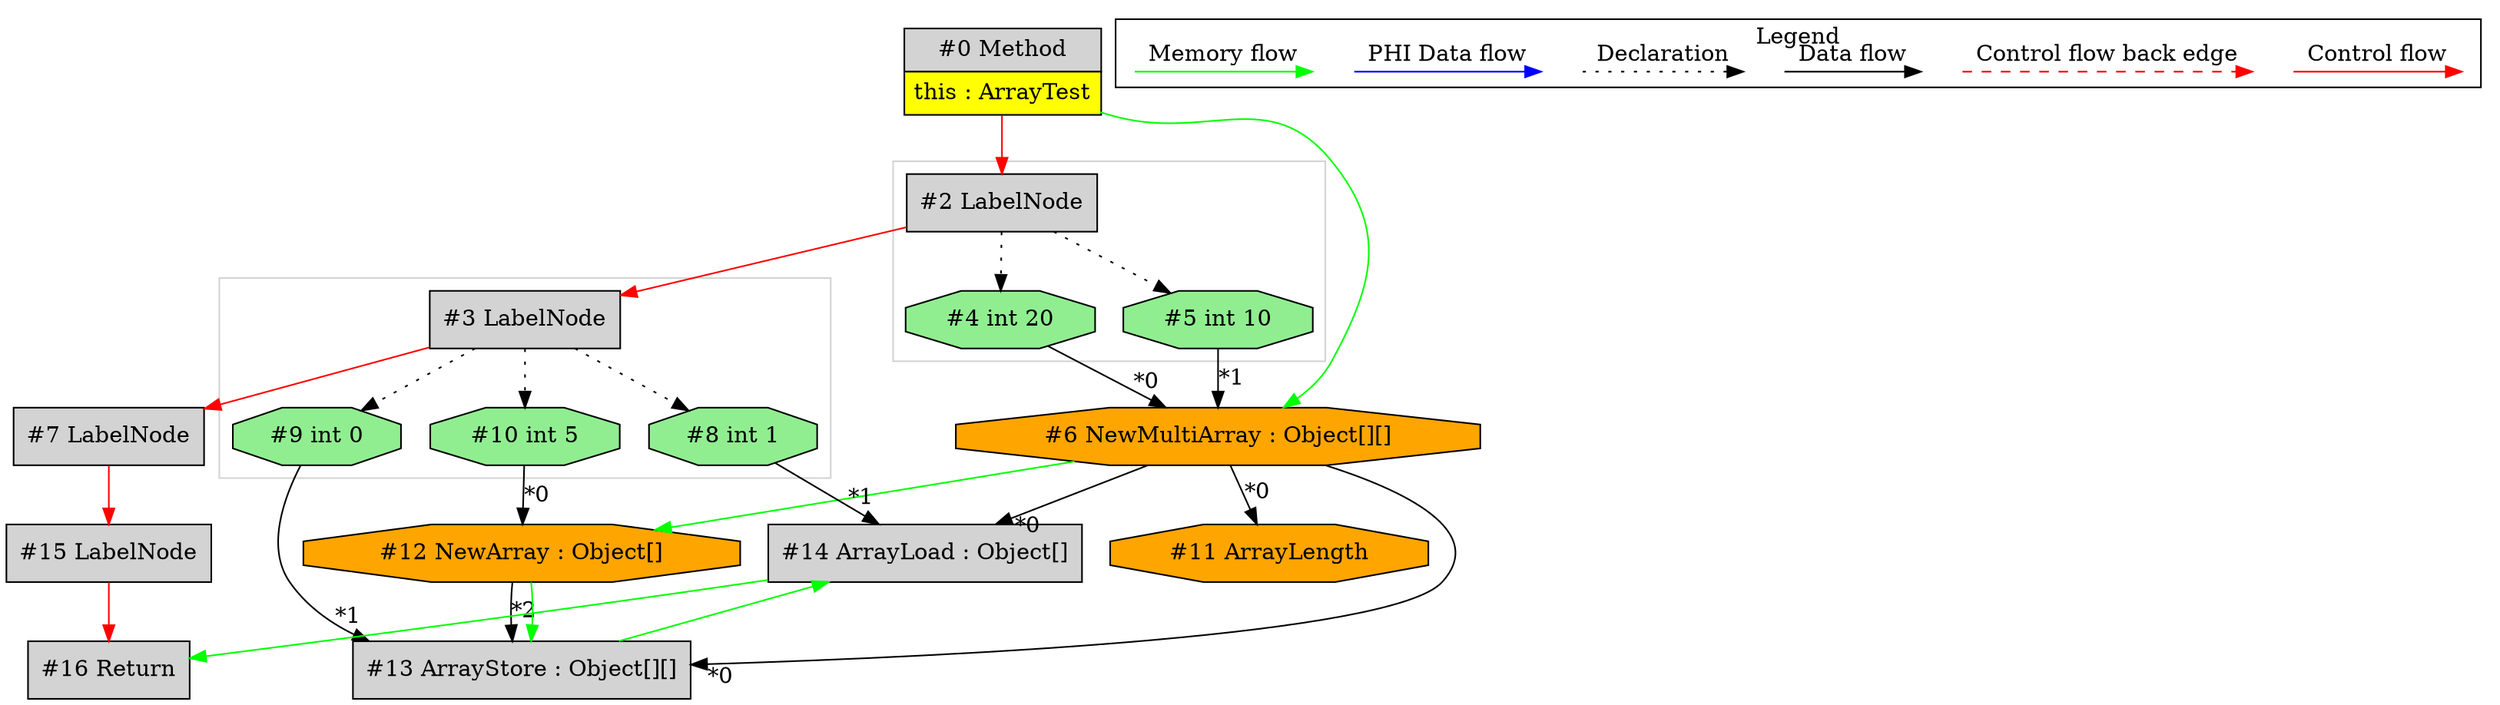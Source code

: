 digraph {
 ordering="in";
 node0[margin="0", label=<<table border="0" cellborder="1" cellspacing="0" cellpadding="5"><tr><td colspan="1">#0 Method</td></tr><tr><td port="prj1" bgcolor="yellow">this : ArrayTest</td></tr></table>>,shape=none, fillcolor=lightgrey, style=filled];
 node2[label="#2 LabelNode",shape=box, fillcolor=lightgrey, style=filled];
 node0 -> node2[labeldistance=2, color=red, fontcolor=red];
 node5[label="#5 int 10",shape=octagon, fillcolor=lightgreen, style=filled];
 node2 -> node5[style=dotted];
 node6[label="#6 NewMultiArray : Object[][]",shape=octagon, fillcolor=orange, style=filled];
 node4 -> node6[headlabel="*0", labeldistance=2];
 node5 -> node6[headlabel="*1", labeldistance=2];
 node0 -> node6[labeldistance=2, color=green, constraint=false];
 node4[label="#4 int 20",shape=octagon, fillcolor=lightgreen, style=filled];
 node2 -> node4[style=dotted];
 node13[label="#13 ArrayStore : Object[][]",shape=box, fillcolor=lightgrey, style=filled];
 node6 -> node13[headlabel="*0", labeldistance=2];
 node9 -> node13[headlabel="*1", labeldistance=2];
 node12 -> node13[headlabel="*2", labeldistance=2];
 node12 -> node13[labeldistance=2, color=green, constraint=false];
 node12[label="#12 NewArray : Object[]",shape=octagon, fillcolor=orange, style=filled];
 node10 -> node12[headlabel="*0", labeldistance=2];
 node6 -> node12[labeldistance=2, color=green, constraint=false];
 node10[label="#10 int 5",shape=octagon, fillcolor=lightgreen, style=filled];
 node3 -> node10[style=dotted];
 node3[label="#3 LabelNode",shape=box, fillcolor=lightgrey, style=filled];
 node2 -> node3[labeldistance=2, color=red, fontcolor=red];
 node9[label="#9 int 0",shape=octagon, fillcolor=lightgreen, style=filled];
 node3 -> node9[style=dotted];
 node7[label="#7 LabelNode",shape=box, fillcolor=lightgrey, style=filled];
 node3 -> node7[labeldistance=2, color=red, fontcolor=red];
 node15[label="#15 LabelNode",shape=box, fillcolor=lightgrey, style=filled];
 node7 -> node15[labeldistance=2, color=red, fontcolor=red];
 node16[label="#16 Return",shape=box, fillcolor=lightgrey, style=filled];
 node15 -> node16[labeldistance=2, color=red, fontcolor=red];
 node14 -> node16[labeldistance=2, color=green, constraint=false];
 node14[label="#14 ArrayLoad : Object[]",shape=box, fillcolor=lightgrey, style=filled];
 node6 -> node14[headlabel="*0", labeldistance=2];
 node8 -> node14[headlabel="*1", labeldistance=2];
 node13 -> node14[labeldistance=2, color=green, constraint=false];
 node8[label="#8 int 1",shape=octagon, fillcolor=lightgreen, style=filled];
 node3 -> node8[style=dotted];
 node11[label="#11 ArrayLength",shape=octagon, fillcolor=orange, style=filled];
 node6 -> node11[headlabel="*0", labeldistance=2];
 subgraph cluster_0 {
  color=lightgray;
  node2;
  node4;
  node5;
 }
 subgraph cluster_1 {
  color=lightgray;
  node3;
  node8;
  node9;
  node10;
 }
 subgraph cluster_000 {
  label = "Legend";
  node [shape=point]
  {
   rank=same;
   c0 [style = invis];
   c1 [style = invis];
   c2 [style = invis];
   c3 [style = invis];
   d0 [style = invis];
   d1 [style = invis];
   d2 [style = invis];
   d3 [style = invis];
   d4 [style = invis];
   d5 [style = invis];
   d6 [style = invis];
   d7 [style = invis];
  }
  c0 -> c1 [label="Control flow", style=solid, color=red]
  c2 -> c3 [label="Control flow back edge", style=dashed, color=red]
  d0 -> d1 [label="Data flow"]
  d2 -> d3 [label="Declaration", style=dotted]
  d4 -> d5 [label="PHI Data flow", color=blue]
  d6 -> d7 [label="Memory flow", color=green]
 }

}
